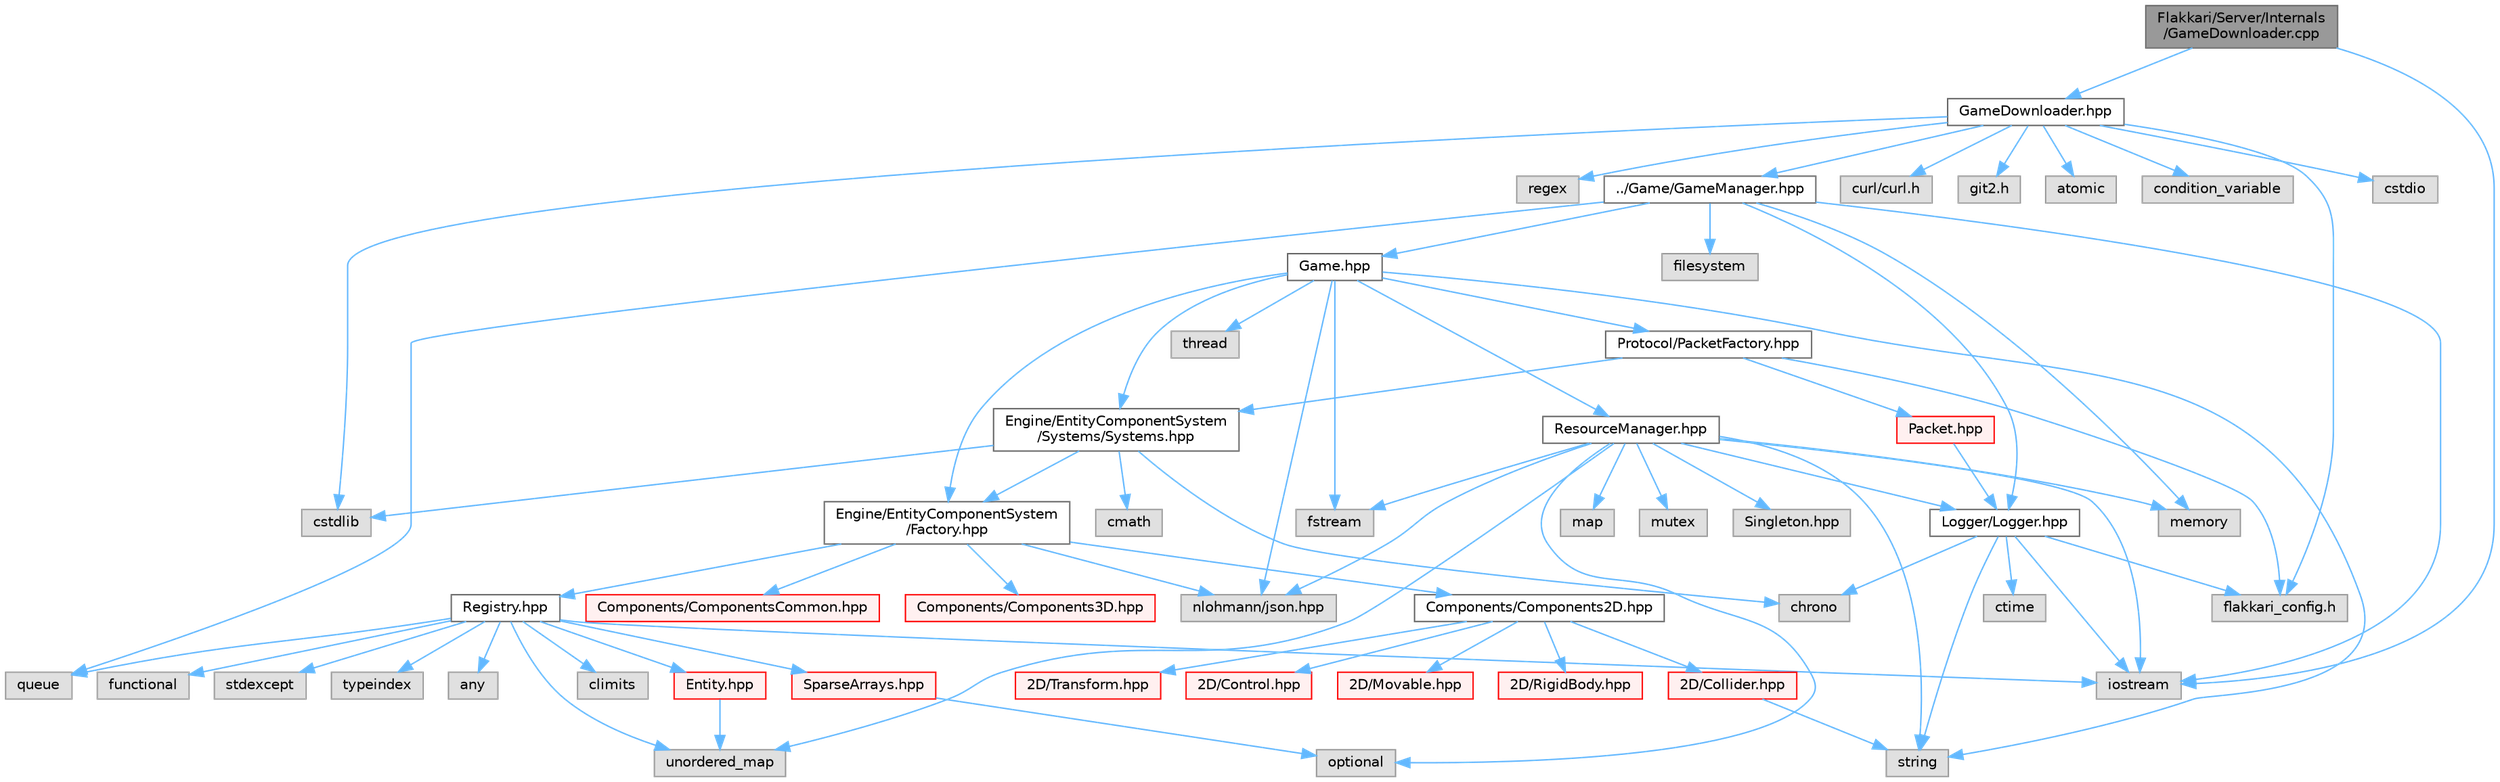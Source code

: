 digraph "Flakkari/Server/Internals/GameDownloader.cpp"
{
 // LATEX_PDF_SIZE
  bgcolor="transparent";
  edge [fontname=Helvetica,fontsize=10,labelfontname=Helvetica,labelfontsize=10];
  node [fontname=Helvetica,fontsize=10,shape=box,height=0.2,width=0.4];
  Node1 [id="Node000001",label="Flakkari/Server/Internals\l/GameDownloader.cpp",height=0.2,width=0.4,color="gray40", fillcolor="grey60", style="filled", fontcolor="black",tooltip=" "];
  Node1 -> Node2 [id="edge1_Node000001_Node000002",color="steelblue1",style="solid",tooltip=" "];
  Node2 [id="Node000002",label="GameDownloader.hpp",height=0.2,width=0.4,color="grey40", fillcolor="white", style="filled",URL="$d9/d00/GameDownloader_8hpp.html",tooltip=" "];
  Node2 -> Node3 [id="edge2_Node000002_Node000003",color="steelblue1",style="solid",tooltip=" "];
  Node3 [id="Node000003",label="atomic",height=0.2,width=0.4,color="grey60", fillcolor="#E0E0E0", style="filled",tooltip=" "];
  Node2 -> Node4 [id="edge3_Node000002_Node000004",color="steelblue1",style="solid",tooltip=" "];
  Node4 [id="Node000004",label="condition_variable",height=0.2,width=0.4,color="grey60", fillcolor="#E0E0E0", style="filled",tooltip=" "];
  Node2 -> Node5 [id="edge4_Node000002_Node000005",color="steelblue1",style="solid",tooltip=" "];
  Node5 [id="Node000005",label="cstdio",height=0.2,width=0.4,color="grey60", fillcolor="#E0E0E0", style="filled",tooltip=" "];
  Node2 -> Node6 [id="edge5_Node000002_Node000006",color="steelblue1",style="solid",tooltip=" "];
  Node6 [id="Node000006",label="cstdlib",height=0.2,width=0.4,color="grey60", fillcolor="#E0E0E0", style="filled",tooltip=" "];
  Node2 -> Node7 [id="edge6_Node000002_Node000007",color="steelblue1",style="solid",tooltip=" "];
  Node7 [id="Node000007",label="regex",height=0.2,width=0.4,color="grey60", fillcolor="#E0E0E0", style="filled",tooltip=" "];
  Node2 -> Node8 [id="edge7_Node000002_Node000008",color="steelblue1",style="solid",tooltip=" "];
  Node8 [id="Node000008",label="../Game/GameManager.hpp",height=0.2,width=0.4,color="grey40", fillcolor="white", style="filled",URL="$d6/d27/GameManager_8hpp.html",tooltip=" "];
  Node8 -> Node9 [id="edge8_Node000008_Node000009",color="steelblue1",style="solid",tooltip=" "];
  Node9 [id="Node000009",label="filesystem",height=0.2,width=0.4,color="grey60", fillcolor="#E0E0E0", style="filled",tooltip=" "];
  Node8 -> Node10 [id="edge9_Node000008_Node000010",color="steelblue1",style="solid",tooltip=" "];
  Node10 [id="Node000010",label="iostream",height=0.2,width=0.4,color="grey60", fillcolor="#E0E0E0", style="filled",tooltip=" "];
  Node8 -> Node11 [id="edge10_Node000008_Node000011",color="steelblue1",style="solid",tooltip=" "];
  Node11 [id="Node000011",label="memory",height=0.2,width=0.4,color="grey60", fillcolor="#E0E0E0", style="filled",tooltip=" "];
  Node8 -> Node12 [id="edge11_Node000008_Node000012",color="steelblue1",style="solid",tooltip=" "];
  Node12 [id="Node000012",label="queue",height=0.2,width=0.4,color="grey60", fillcolor="#E0E0E0", style="filled",tooltip=" "];
  Node8 -> Node13 [id="edge12_Node000008_Node000013",color="steelblue1",style="solid",tooltip=" "];
  Node13 [id="Node000013",label="Game.hpp",height=0.2,width=0.4,color="grey40", fillcolor="white", style="filled",URL="$d5/d4b/Game_8hpp.html",tooltip=" "];
  Node13 -> Node14 [id="edge13_Node000013_Node000014",color="steelblue1",style="solid",tooltip=" "];
  Node14 [id="Node000014",label="fstream",height=0.2,width=0.4,color="grey60", fillcolor="#E0E0E0", style="filled",tooltip=" "];
  Node13 -> Node15 [id="edge14_Node000013_Node000015",color="steelblue1",style="solid",tooltip=" "];
  Node15 [id="Node000015",label="nlohmann/json.hpp",height=0.2,width=0.4,color="grey60", fillcolor="#E0E0E0", style="filled",tooltip=" "];
  Node13 -> Node16 [id="edge15_Node000013_Node000016",color="steelblue1",style="solid",tooltip=" "];
  Node16 [id="Node000016",label="string",height=0.2,width=0.4,color="grey60", fillcolor="#E0E0E0", style="filled",tooltip=" "];
  Node13 -> Node17 [id="edge16_Node000013_Node000017",color="steelblue1",style="solid",tooltip=" "];
  Node17 [id="Node000017",label="thread",height=0.2,width=0.4,color="grey60", fillcolor="#E0E0E0", style="filled",tooltip=" "];
  Node13 -> Node18 [id="edge17_Node000013_Node000018",color="steelblue1",style="solid",tooltip=" "];
  Node18 [id="Node000018",label="Engine/EntityComponentSystem\l/Factory.hpp",height=0.2,width=0.4,color="grey40", fillcolor="white", style="filled",URL="$d5/d03/Factory_8hpp.html",tooltip=" "];
  Node18 -> Node15 [id="edge18_Node000018_Node000015",color="steelblue1",style="solid",tooltip=" "];
  Node18 -> Node19 [id="edge19_Node000018_Node000019",color="steelblue1",style="solid",tooltip=" "];
  Node19 [id="Node000019",label="Registry.hpp",height=0.2,width=0.4,color="grey40", fillcolor="white", style="filled",URL="$db/dd1/Registry_8hpp.html",tooltip=" "];
  Node19 -> Node20 [id="edge20_Node000019_Node000020",color="steelblue1",style="solid",tooltip=" "];
  Node20 [id="Node000020",label="Entity.hpp",height=0.2,width=0.4,color="red", fillcolor="#FFF0F0", style="filled",URL="$de/da6/Entity_8hpp.html",tooltip=" "];
  Node20 -> Node23 [id="edge21_Node000020_Node000023",color="steelblue1",style="solid",tooltip=" "];
  Node23 [id="Node000023",label="unordered_map",height=0.2,width=0.4,color="grey60", fillcolor="#E0E0E0", style="filled",tooltip=" "];
  Node19 -> Node24 [id="edge22_Node000019_Node000024",color="steelblue1",style="solid",tooltip=" "];
  Node24 [id="Node000024",label="SparseArrays.hpp",height=0.2,width=0.4,color="red", fillcolor="#FFF0F0", style="filled",URL="$df/db3/SparseArrays_8hpp.html",tooltip=" "];
  Node24 -> Node26 [id="edge23_Node000024_Node000026",color="steelblue1",style="solid",tooltip=" "];
  Node26 [id="Node000026",label="optional",height=0.2,width=0.4,color="grey60", fillcolor="#E0E0E0", style="filled",tooltip=" "];
  Node19 -> Node29 [id="edge24_Node000019_Node000029",color="steelblue1",style="solid",tooltip=" "];
  Node29 [id="Node000029",label="any",height=0.2,width=0.4,color="grey60", fillcolor="#E0E0E0", style="filled",tooltip=" "];
  Node19 -> Node30 [id="edge25_Node000019_Node000030",color="steelblue1",style="solid",tooltip=" "];
  Node30 [id="Node000030",label="climits",height=0.2,width=0.4,color="grey60", fillcolor="#E0E0E0", style="filled",tooltip=" "];
  Node19 -> Node31 [id="edge26_Node000019_Node000031",color="steelblue1",style="solid",tooltip=" "];
  Node31 [id="Node000031",label="functional",height=0.2,width=0.4,color="grey60", fillcolor="#E0E0E0", style="filled",tooltip=" "];
  Node19 -> Node10 [id="edge27_Node000019_Node000010",color="steelblue1",style="solid",tooltip=" "];
  Node19 -> Node12 [id="edge28_Node000019_Node000012",color="steelblue1",style="solid",tooltip=" "];
  Node19 -> Node32 [id="edge29_Node000019_Node000032",color="steelblue1",style="solid",tooltip=" "];
  Node32 [id="Node000032",label="stdexcept",height=0.2,width=0.4,color="grey60", fillcolor="#E0E0E0", style="filled",tooltip=" "];
  Node19 -> Node33 [id="edge30_Node000019_Node000033",color="steelblue1",style="solid",tooltip=" "];
  Node33 [id="Node000033",label="typeindex",height=0.2,width=0.4,color="grey60", fillcolor="#E0E0E0", style="filled",tooltip=" "];
  Node19 -> Node23 [id="edge31_Node000019_Node000023",color="steelblue1",style="solid",tooltip=" "];
  Node18 -> Node34 [id="edge32_Node000018_Node000034",color="steelblue1",style="solid",tooltip=" "];
  Node34 [id="Node000034",label="Components/Components2D.hpp",height=0.2,width=0.4,color="grey40", fillcolor="white", style="filled",URL="$d0/d43/Components2D_8hpp.html",tooltip=" "];
  Node34 -> Node35 [id="edge33_Node000034_Node000035",color="steelblue1",style="solid",tooltip=" "];
  Node35 [id="Node000035",label="2D/Collider.hpp",height=0.2,width=0.4,color="red", fillcolor="#FFF0F0", style="filled",URL="$dd/d5f/Collider_8hpp.html",tooltip=" "];
  Node35 -> Node16 [id="edge34_Node000035_Node000016",color="steelblue1",style="solid",tooltip=" "];
  Node34 -> Node39 [id="edge35_Node000034_Node000039",color="steelblue1",style="solid",tooltip=" "];
  Node39 [id="Node000039",label="2D/Control.hpp",height=0.2,width=0.4,color="red", fillcolor="#FFF0F0", style="filled",URL="$d5/d59/2D_2Control_8hpp.html",tooltip=" "];
  Node34 -> Node40 [id="edge36_Node000034_Node000040",color="steelblue1",style="solid",tooltip=" "];
  Node40 [id="Node000040",label="2D/Movable.hpp",height=0.2,width=0.4,color="red", fillcolor="#FFF0F0", style="filled",URL="$d6/d02/2D_2Movable_8hpp.html",tooltip=" "];
  Node34 -> Node41 [id="edge37_Node000034_Node000041",color="steelblue1",style="solid",tooltip=" "];
  Node41 [id="Node000041",label="2D/RigidBody.hpp",height=0.2,width=0.4,color="red", fillcolor="#FFF0F0", style="filled",URL="$d9/df7/2D_2RigidBody_8hpp.html",tooltip=" "];
  Node34 -> Node42 [id="edge38_Node000034_Node000042",color="steelblue1",style="solid",tooltip=" "];
  Node42 [id="Node000042",label="2D/Transform.hpp",height=0.2,width=0.4,color="red", fillcolor="#FFF0F0", style="filled",URL="$d2/db8/2D_2Transform_8hpp.html",tooltip=" "];
  Node18 -> Node43 [id="edge39_Node000018_Node000043",color="steelblue1",style="solid",tooltip=" "];
  Node43 [id="Node000043",label="Components/Components3D.hpp",height=0.2,width=0.4,color="red", fillcolor="#FFF0F0", style="filled",URL="$df/d72/Components3D_8hpp.html",tooltip=" "];
  Node18 -> Node50 [id="edge40_Node000018_Node000050",color="steelblue1",style="solid",tooltip=" "];
  Node50 [id="Node000050",label="Components/ComponentsCommon.hpp",height=0.2,width=0.4,color="red", fillcolor="#FFF0F0", style="filled",URL="$d1/d37/ComponentsCommon_8hpp.html",tooltip=" "];
  Node13 -> Node66 [id="edge41_Node000013_Node000066",color="steelblue1",style="solid",tooltip=" "];
  Node66 [id="Node000066",label="Engine/EntityComponentSystem\l/Systems/Systems.hpp",height=0.2,width=0.4,color="grey40", fillcolor="white", style="filled",URL="$d8/d3d/Systems_8hpp.html",tooltip=" "];
  Node66 -> Node18 [id="edge42_Node000066_Node000018",color="steelblue1",style="solid",tooltip=" "];
  Node66 -> Node62 [id="edge43_Node000066_Node000062",color="steelblue1",style="solid",tooltip=" "];
  Node62 [id="Node000062",label="chrono",height=0.2,width=0.4,color="grey60", fillcolor="#E0E0E0", style="filled",tooltip=" "];
  Node66 -> Node37 [id="edge44_Node000066_Node000037",color="steelblue1",style="solid",tooltip=" "];
  Node37 [id="Node000037",label="cmath",height=0.2,width=0.4,color="grey60", fillcolor="#E0E0E0", style="filled",tooltip=" "];
  Node66 -> Node6 [id="edge45_Node000066_Node000006",color="steelblue1",style="solid",tooltip=" "];
  Node13 -> Node67 [id="edge46_Node000013_Node000067",color="steelblue1",style="solid",tooltip=" "];
  Node67 [id="Node000067",label="Protocol/PacketFactory.hpp",height=0.2,width=0.4,color="grey40", fillcolor="white", style="filled",URL="$d7/d61/PacketFactory_8hpp.html",tooltip=" "];
  Node67 -> Node38 [id="edge47_Node000067_Node000038",color="steelblue1",style="solid",tooltip=" "];
  Node38 [id="Node000038",label="flakkari_config.h",height=0.2,width=0.4,color="grey60", fillcolor="#E0E0E0", style="filled",tooltip=" "];
  Node67 -> Node66 [id="edge48_Node000067_Node000066",color="steelblue1",style="solid",tooltip=" "];
  Node67 -> Node68 [id="edge49_Node000067_Node000068",color="steelblue1",style="solid",tooltip=" "];
  Node68 [id="Node000068",label="Packet.hpp",height=0.2,width=0.4,color="red", fillcolor="#FFF0F0", style="filled",URL="$db/d1b/Packet_8hpp.html",tooltip=" "];
  Node68 -> Node74 [id="edge50_Node000068_Node000074",color="steelblue1",style="solid",tooltip=" "];
  Node74 [id="Node000074",label="Logger/Logger.hpp",height=0.2,width=0.4,color="grey40", fillcolor="white", style="filled",URL="$d9/d11/Logger_8hpp.html",tooltip=" "];
  Node74 -> Node38 [id="edge51_Node000074_Node000038",color="steelblue1",style="solid",tooltip=" "];
  Node74 -> Node62 [id="edge52_Node000074_Node000062",color="steelblue1",style="solid",tooltip=" "];
  Node74 -> Node75 [id="edge53_Node000074_Node000075",color="steelblue1",style="solid",tooltip=" "];
  Node75 [id="Node000075",label="ctime",height=0.2,width=0.4,color="grey60", fillcolor="#E0E0E0", style="filled",tooltip=" "];
  Node74 -> Node10 [id="edge54_Node000074_Node000010",color="steelblue1",style="solid",tooltip=" "];
  Node74 -> Node16 [id="edge55_Node000074_Node000016",color="steelblue1",style="solid",tooltip=" "];
  Node13 -> Node76 [id="edge56_Node000013_Node000076",color="steelblue1",style="solid",tooltip=" "];
  Node76 [id="Node000076",label="ResourceManager.hpp",height=0.2,width=0.4,color="grey40", fillcolor="white", style="filled",URL="$db/d16/ResourceManager_8hpp.html",tooltip=" "];
  Node76 -> Node77 [id="edge57_Node000076_Node000077",color="steelblue1",style="solid",tooltip=" "];
  Node77 [id="Node000077",label="Singleton.hpp",height=0.2,width=0.4,color="grey60", fillcolor="#E0E0E0", style="filled",tooltip=" "];
  Node76 -> Node14 [id="edge58_Node000076_Node000014",color="steelblue1",style="solid",tooltip=" "];
  Node76 -> Node10 [id="edge59_Node000076_Node000010",color="steelblue1",style="solid",tooltip=" "];
  Node76 -> Node78 [id="edge60_Node000076_Node000078",color="steelblue1",style="solid",tooltip=" "];
  Node78 [id="Node000078",label="map",height=0.2,width=0.4,color="grey60", fillcolor="#E0E0E0", style="filled",tooltip=" "];
  Node76 -> Node11 [id="edge61_Node000076_Node000011",color="steelblue1",style="solid",tooltip=" "];
  Node76 -> Node79 [id="edge62_Node000076_Node000079",color="steelblue1",style="solid",tooltip=" "];
  Node79 [id="Node000079",label="mutex",height=0.2,width=0.4,color="grey60", fillcolor="#E0E0E0", style="filled",tooltip=" "];
  Node76 -> Node15 [id="edge63_Node000076_Node000015",color="steelblue1",style="solid",tooltip=" "];
  Node76 -> Node26 [id="edge64_Node000076_Node000026",color="steelblue1",style="solid",tooltip=" "];
  Node76 -> Node16 [id="edge65_Node000076_Node000016",color="steelblue1",style="solid",tooltip=" "];
  Node76 -> Node23 [id="edge66_Node000076_Node000023",color="steelblue1",style="solid",tooltip=" "];
  Node76 -> Node74 [id="edge67_Node000076_Node000074",color="steelblue1",style="solid",tooltip=" "];
  Node8 -> Node74 [id="edge68_Node000008_Node000074",color="steelblue1",style="solid",tooltip=" "];
  Node2 -> Node38 [id="edge69_Node000002_Node000038",color="steelblue1",style="solid",tooltip=" "];
  Node2 -> Node80 [id="edge70_Node000002_Node000080",color="steelblue1",style="solid",tooltip=" "];
  Node80 [id="Node000080",label="curl/curl.h",height=0.2,width=0.4,color="grey60", fillcolor="#E0E0E0", style="filled",tooltip=" "];
  Node2 -> Node81 [id="edge71_Node000002_Node000081",color="steelblue1",style="solid",tooltip=" "];
  Node81 [id="Node000081",label="git2.h",height=0.2,width=0.4,color="grey60", fillcolor="#E0E0E0", style="filled",tooltip=" "];
  Node1 -> Node10 [id="edge72_Node000001_Node000010",color="steelblue1",style="solid",tooltip=" "];
}
